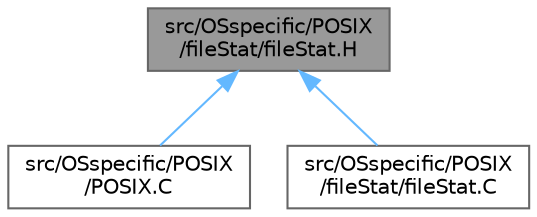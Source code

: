 digraph "src/OSspecific/POSIX/fileStat/fileStat.H"
{
 // LATEX_PDF_SIZE
  bgcolor="transparent";
  edge [fontname=Helvetica,fontsize=10,labelfontname=Helvetica,labelfontsize=10];
  node [fontname=Helvetica,fontsize=10,shape=box,height=0.2,width=0.4];
  Node1 [id="Node000001",label="src/OSspecific/POSIX\l/fileStat/fileStat.H",height=0.2,width=0.4,color="gray40", fillcolor="grey60", style="filled", fontcolor="black",tooltip=" "];
  Node1 -> Node2 [id="edge1_Node000001_Node000002",dir="back",color="steelblue1",style="solid",tooltip=" "];
  Node2 [id="Node000002",label="src/OSspecific/POSIX\l/POSIX.C",height=0.2,width=0.4,color="grey40", fillcolor="white", style="filled",URL="$POSIX_8C.html",tooltip="POSIX versions of the functions declared in OSspecific.H."];
  Node1 -> Node3 [id="edge2_Node000001_Node000003",dir="back",color="steelblue1",style="solid",tooltip=" "];
  Node3 [id="Node000003",label="src/OSspecific/POSIX\l/fileStat/fileStat.C",height=0.2,width=0.4,color="grey40", fillcolor="white", style="filled",URL="$fileStat_8C.html",tooltip=" "];
}
